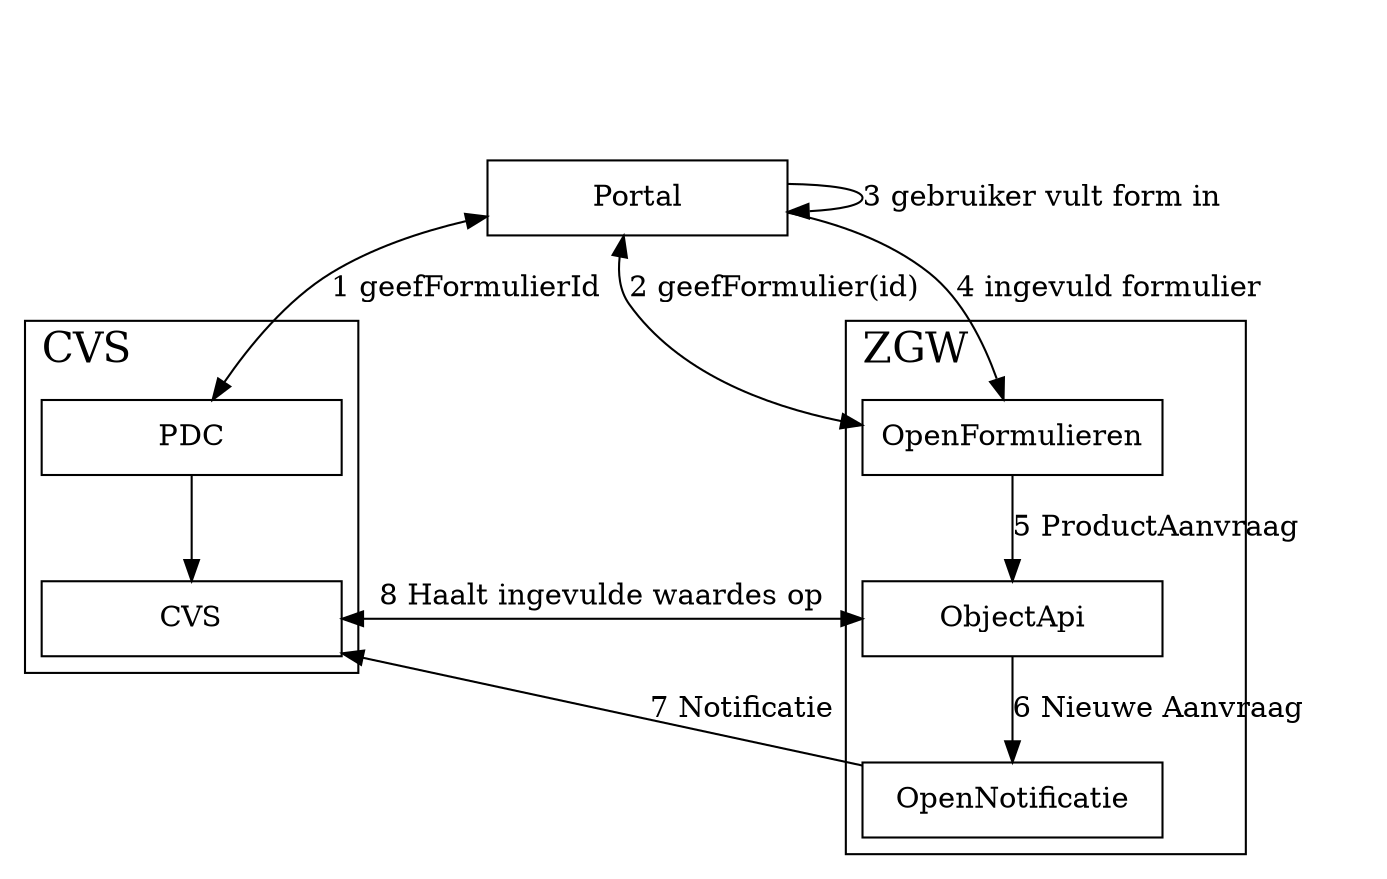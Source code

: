    digraph {
        rankdir="TB";
        nodesep=0.5;
        node [shape="box",width=2];
        fontsize=20;

        subgraph helper_left{
            rank=same;
            helper1[style=invis];
            helper2[style=invis];
            helper3[style=invis];
            helper1->helper2->helper3[style=invis];
        }

        subgraph cluster_cvs{
            label="CVS"
            labelloc="t";
            labeljust="l"
            CVS;
            PDC;
            PDC->CVS;
        }

        subgraph cluster_zgw{
            label="ZGW"
            labelloc="t";
            labeljust="l"
            OpenFormulieren;
            ObjectApi;
            OpenNotificatie;
        }  

        helper3->OpenFormulieren[style=invis];
        helper2->Portal[style=invis];
        helper1->PDC[style=invis];

        Portal->PDC[dir=both,label="1 geefFormulierId"];
        Portal->OpenFormulieren[label="2 geefFormulier(id)",dir=both]
        Portal->Portal[label="3 gebruiker vult form in"];


        Portal->OpenFormulieren[label="4 ingevuld formulier"];
        OpenFormulieren->ObjectApi[label="5 ProductAanvraag"];
        ObjectApi->OpenNotificatie[label="6 Nieuwe Aanvraag"];

        CVS->ObjectApi[label="8 Haalt ingevulde waardes op",dir=both];

        OpenNotificatie->CVS[label="7 Notificatie"]

   }